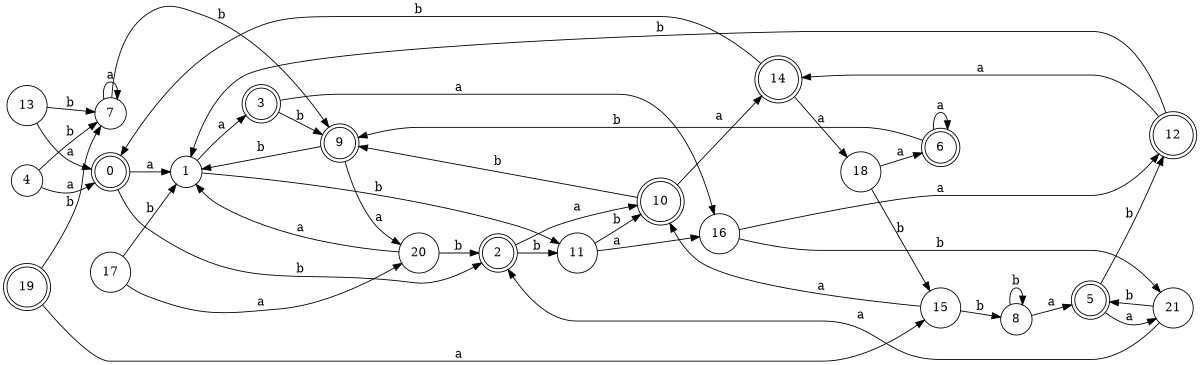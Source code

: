 digraph n18_10 {
__start0 [label="" shape="none"];

rankdir=LR;
size="8,5";

s0 [style="rounded,filled", color="black", fillcolor="white" shape="doublecircle", label="0"];
s1 [style="filled", color="black", fillcolor="white" shape="circle", label="1"];
s2 [style="rounded,filled", color="black", fillcolor="white" shape="doublecircle", label="2"];
s3 [style="rounded,filled", color="black", fillcolor="white" shape="doublecircle", label="3"];
s4 [style="filled", color="black", fillcolor="white" shape="circle", label="4"];
s5 [style="rounded,filled", color="black", fillcolor="white" shape="doublecircle", label="5"];
s6 [style="rounded,filled", color="black", fillcolor="white" shape="doublecircle", label="6"];
s7 [style="filled", color="black", fillcolor="white" shape="circle", label="7"];
s8 [style="filled", color="black", fillcolor="white" shape="circle", label="8"];
s9 [style="rounded,filled", color="black", fillcolor="white" shape="doublecircle", label="9"];
s10 [style="rounded,filled", color="black", fillcolor="white" shape="doublecircle", label="10"];
s11 [style="filled", color="black", fillcolor="white" shape="circle", label="11"];
s12 [style="rounded,filled", color="black", fillcolor="white" shape="doublecircle", label="12"];
s13 [style="filled", color="black", fillcolor="white" shape="circle", label="13"];
s14 [style="rounded,filled", color="black", fillcolor="white" shape="doublecircle", label="14"];
s15 [style="filled", color="black", fillcolor="white" shape="circle", label="15"];
s16 [style="filled", color="black", fillcolor="white" shape="circle", label="16"];
s17 [style="filled", color="black", fillcolor="white" shape="circle", label="17"];
s18 [style="filled", color="black", fillcolor="white" shape="circle", label="18"];
s19 [style="rounded,filled", color="black", fillcolor="white" shape="doublecircle", label="19"];
s20 [style="filled", color="black", fillcolor="white" shape="circle", label="20"];
s21 [style="filled", color="black", fillcolor="white" shape="circle", label="21"];
s0 -> s1 [label="a"];
s0 -> s2 [label="b"];
s1 -> s3 [label="a"];
s1 -> s11 [label="b"];
s2 -> s10 [label="a"];
s2 -> s11 [label="b"];
s3 -> s16 [label="a"];
s3 -> s9 [label="b"];
s4 -> s0 [label="a"];
s4 -> s7 [label="b"];
s5 -> s21 [label="a"];
s5 -> s12 [label="b"];
s6 -> s6 [label="a"];
s6 -> s9 [label="b"];
s7 -> s7 [label="a"];
s7 -> s9 [label="b"];
s8 -> s5 [label="a"];
s8 -> s8 [label="b"];
s9 -> s20 [label="a"];
s9 -> s1 [label="b"];
s10 -> s14 [label="a"];
s10 -> s9 [label="b"];
s11 -> s16 [label="a"];
s11 -> s10 [label="b"];
s12 -> s14 [label="a"];
s12 -> s1 [label="b"];
s13 -> s0 [label="a"];
s13 -> s7 [label="b"];
s14 -> s18 [label="a"];
s14 -> s0 [label="b"];
s15 -> s10 [label="a"];
s15 -> s8 [label="b"];
s16 -> s12 [label="a"];
s16 -> s21 [label="b"];
s17 -> s20 [label="a"];
s17 -> s1 [label="b"];
s18 -> s6 [label="a"];
s18 -> s15 [label="b"];
s19 -> s15 [label="a"];
s19 -> s7 [label="b"];
s20 -> s1 [label="a"];
s20 -> s2 [label="b"];
s21 -> s2 [label="a"];
s21 -> s5 [label="b"];

}